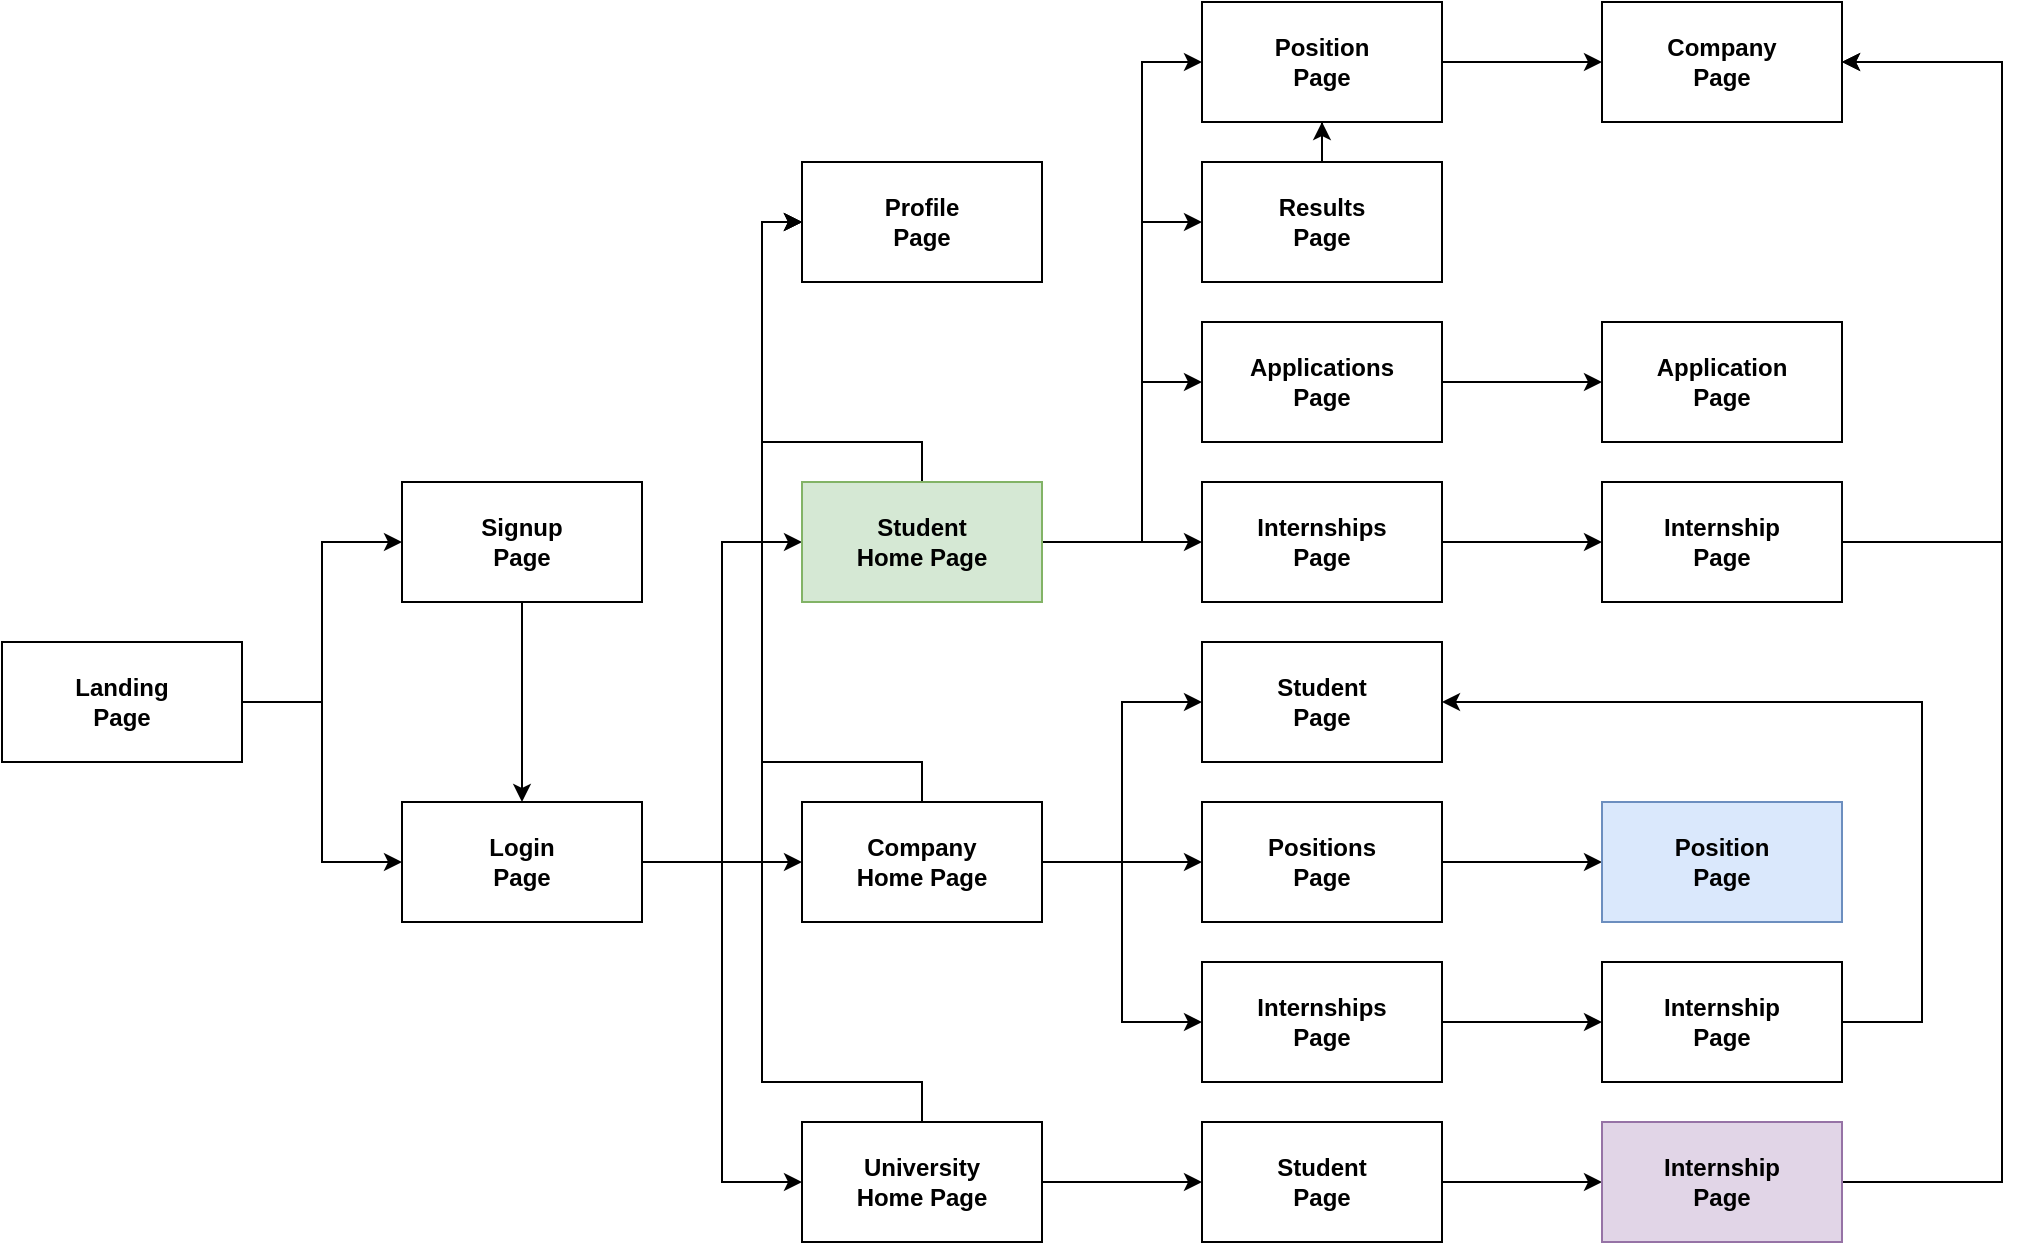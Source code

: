 <mxfile version="26.0.4">
  <diagram name="Page-1" id="erTHF0tpMaPscay7p9Wl">
    <mxGraphModel grid="1" page="1" gridSize="10" guides="1" tooltips="1" connect="1" arrows="1" fold="1" pageScale="1" pageWidth="1169" pageHeight="827" math="0" shadow="0">
      <root>
        <mxCell id="0" />
        <mxCell id="1" parent="0" />
        <mxCell id="keMaimnpVPo-r0mqtThs-4" style="edgeStyle=orthogonalEdgeStyle;rounded=0;orthogonalLoop=1;jettySize=auto;html=1;entryX=0;entryY=0.5;entryDx=0;entryDy=0;" edge="1" parent="1" source="keMaimnpVPo-r0mqtThs-1" target="keMaimnpVPo-r0mqtThs-2">
          <mxGeometry relative="1" as="geometry" />
        </mxCell>
        <mxCell id="keMaimnpVPo-r0mqtThs-5" style="edgeStyle=orthogonalEdgeStyle;rounded=0;orthogonalLoop=1;jettySize=auto;html=1;entryX=0;entryY=0.5;entryDx=0;entryDy=0;" edge="1" parent="1" source="keMaimnpVPo-r0mqtThs-1" target="keMaimnpVPo-r0mqtThs-3">
          <mxGeometry relative="1" as="geometry" />
        </mxCell>
        <mxCell id="keMaimnpVPo-r0mqtThs-1" value="Landing&lt;div&gt;Page&lt;/div&gt;" style="rounded=0;whiteSpace=wrap;html=1;fontStyle=1" vertex="1" parent="1">
          <mxGeometry x="40" y="-2120" width="120" height="60" as="geometry" />
        </mxCell>
        <mxCell id="keMaimnpVPo-r0mqtThs-6" style="edgeStyle=orthogonalEdgeStyle;rounded=0;orthogonalLoop=1;jettySize=auto;html=1;entryX=0.5;entryY=0;entryDx=0;entryDy=0;" edge="1" parent="1" source="keMaimnpVPo-r0mqtThs-2" target="keMaimnpVPo-r0mqtThs-3">
          <mxGeometry relative="1" as="geometry" />
        </mxCell>
        <mxCell id="keMaimnpVPo-r0mqtThs-2" value="Signup&lt;div&gt;&lt;div&gt;Page&lt;/div&gt;&lt;/div&gt;" style="rounded=0;whiteSpace=wrap;html=1;fontStyle=1" vertex="1" parent="1">
          <mxGeometry x="240" y="-2200" width="120" height="60" as="geometry" />
        </mxCell>
        <mxCell id="keMaimnpVPo-r0mqtThs-10" style="edgeStyle=orthogonalEdgeStyle;rounded=0;orthogonalLoop=1;jettySize=auto;html=1;exitX=1;exitY=0.5;exitDx=0;exitDy=0;entryX=0;entryY=0.5;entryDx=0;entryDy=0;" edge="1" parent="1" source="keMaimnpVPo-r0mqtThs-3" target="keMaimnpVPo-r0mqtThs-7">
          <mxGeometry relative="1" as="geometry">
            <Array as="points">
              <mxPoint x="400" y="-2010" />
              <mxPoint x="400" y="-2170" />
            </Array>
          </mxGeometry>
        </mxCell>
        <mxCell id="keMaimnpVPo-r0mqtThs-11" style="edgeStyle=orthogonalEdgeStyle;rounded=0;orthogonalLoop=1;jettySize=auto;html=1;exitX=1;exitY=0.5;exitDx=0;exitDy=0;entryX=0;entryY=0.5;entryDx=0;entryDy=0;" edge="1" parent="1" source="keMaimnpVPo-r0mqtThs-3" target="keMaimnpVPo-r0mqtThs-8">
          <mxGeometry relative="1" as="geometry" />
        </mxCell>
        <mxCell id="keMaimnpVPo-r0mqtThs-12" style="edgeStyle=orthogonalEdgeStyle;rounded=0;orthogonalLoop=1;jettySize=auto;html=1;exitX=1;exitY=0.5;exitDx=0;exitDy=0;entryX=0;entryY=0.5;entryDx=0;entryDy=0;" edge="1" parent="1" source="keMaimnpVPo-r0mqtThs-3" target="keMaimnpVPo-r0mqtThs-9">
          <mxGeometry relative="1" as="geometry" />
        </mxCell>
        <mxCell id="keMaimnpVPo-r0mqtThs-3" value="Login&lt;div&gt;Page&lt;/div&gt;" style="rounded=0;whiteSpace=wrap;html=1;fontStyle=1" vertex="1" parent="1">
          <mxGeometry x="240" y="-2040" width="120" height="60" as="geometry" />
        </mxCell>
        <mxCell id="keMaimnpVPo-r0mqtThs-19" style="edgeStyle=orthogonalEdgeStyle;rounded=0;orthogonalLoop=1;jettySize=auto;html=1;exitX=1;exitY=0.5;exitDx=0;exitDy=0;entryX=0;entryY=0.5;entryDx=0;entryDy=0;" edge="1" parent="1" source="keMaimnpVPo-r0mqtThs-7" target="keMaimnpVPo-r0mqtThs-15">
          <mxGeometry relative="1" as="geometry">
            <Array as="points">
              <mxPoint x="610" y="-2170" />
              <mxPoint x="610" y="-2250" />
            </Array>
          </mxGeometry>
        </mxCell>
        <mxCell id="keMaimnpVPo-r0mqtThs-20" style="edgeStyle=orthogonalEdgeStyle;rounded=0;orthogonalLoop=1;jettySize=auto;html=1;exitX=1;exitY=0.5;exitDx=0;exitDy=0;entryX=0;entryY=0.5;entryDx=0;entryDy=0;" edge="1" parent="1" source="keMaimnpVPo-r0mqtThs-7" target="keMaimnpVPo-r0mqtThs-17">
          <mxGeometry relative="1" as="geometry" />
        </mxCell>
        <mxCell id="keMaimnpVPo-r0mqtThs-26" style="edgeStyle=orthogonalEdgeStyle;rounded=0;orthogonalLoop=1;jettySize=auto;html=1;entryX=0;entryY=0.5;entryDx=0;entryDy=0;" edge="1" parent="1" source="keMaimnpVPo-r0mqtThs-7" target="keMaimnpVPo-r0mqtThs-25">
          <mxGeometry relative="1" as="geometry">
            <Array as="points">
              <mxPoint x="610" y="-2170" />
              <mxPoint x="610" y="-2330" />
            </Array>
          </mxGeometry>
        </mxCell>
        <mxCell id="keMaimnpVPo-r0mqtThs-28" style="edgeStyle=orthogonalEdgeStyle;rounded=0;orthogonalLoop=1;jettySize=auto;html=1;entryX=0;entryY=0.5;entryDx=0;entryDy=0;exitX=1;exitY=0.5;exitDx=0;exitDy=0;" edge="1" parent="1" source="keMaimnpVPo-r0mqtThs-7" target="keMaimnpVPo-r0mqtThs-27">
          <mxGeometry relative="1" as="geometry">
            <Array as="points">
              <mxPoint x="610" y="-2170" />
              <mxPoint x="610" y="-2410" />
            </Array>
          </mxGeometry>
        </mxCell>
        <mxCell id="keMaimnpVPo-r0mqtThs-48" style="edgeStyle=orthogonalEdgeStyle;rounded=0;orthogonalLoop=1;jettySize=auto;html=1;exitX=0.5;exitY=0;exitDx=0;exitDy=0;entryX=0;entryY=0.5;entryDx=0;entryDy=0;" edge="1" parent="1" source="keMaimnpVPo-r0mqtThs-7" target="keMaimnpVPo-r0mqtThs-31">
          <mxGeometry relative="1" as="geometry">
            <mxPoint x="440" y="-2410" as="targetPoint" />
            <Array as="points">
              <mxPoint x="500" y="-2220" />
              <mxPoint x="420" y="-2220" />
              <mxPoint x="420" y="-2330" />
            </Array>
          </mxGeometry>
        </mxCell>
        <mxCell id="keMaimnpVPo-r0mqtThs-7" value="Student&lt;br&gt;&lt;div&gt;Home Page&lt;/div&gt;" style="rounded=0;whiteSpace=wrap;html=1;fontStyle=1;fillColor=#d5e8d4;strokeColor=#82b366;" vertex="1" parent="1">
          <mxGeometry x="440" y="-2200" width="120" height="60" as="geometry" />
        </mxCell>
        <mxCell id="keMaimnpVPo-r0mqtThs-21" style="edgeStyle=orthogonalEdgeStyle;rounded=0;orthogonalLoop=1;jettySize=auto;html=1;exitX=1;exitY=0.5;exitDx=0;exitDy=0;entryX=0;entryY=0.5;entryDx=0;entryDy=0;" edge="1" parent="1" source="keMaimnpVPo-r0mqtThs-8" target="keMaimnpVPo-r0mqtThs-46">
          <mxGeometry relative="1" as="geometry">
            <mxPoint x="640" y="-2090" as="targetPoint" />
          </mxGeometry>
        </mxCell>
        <mxCell id="keMaimnpVPo-r0mqtThs-22" style="edgeStyle=orthogonalEdgeStyle;rounded=0;orthogonalLoop=1;jettySize=auto;html=1;exitX=1;exitY=0.5;exitDx=0;exitDy=0;entryX=0;entryY=0.5;entryDx=0;entryDy=0;" edge="1" parent="1" source="keMaimnpVPo-r0mqtThs-8" target="keMaimnpVPo-r0mqtThs-18">
          <mxGeometry relative="1" as="geometry" />
        </mxCell>
        <mxCell id="keMaimnpVPo-r0mqtThs-41" style="edgeStyle=orthogonalEdgeStyle;rounded=0;orthogonalLoop=1;jettySize=auto;html=1;entryX=0;entryY=0.5;entryDx=0;entryDy=0;" edge="1" parent="1" source="keMaimnpVPo-r0mqtThs-8" target="keMaimnpVPo-r0mqtThs-44">
          <mxGeometry relative="1" as="geometry">
            <mxPoint x="640" y="-1930" as="targetPoint" />
          </mxGeometry>
        </mxCell>
        <mxCell id="keMaimnpVPo-r0mqtThs-49" style="edgeStyle=orthogonalEdgeStyle;rounded=0;orthogonalLoop=1;jettySize=auto;html=1;entryX=0;entryY=0.5;entryDx=0;entryDy=0;exitX=0.5;exitY=0;exitDx=0;exitDy=0;" edge="1" parent="1" source="keMaimnpVPo-r0mqtThs-8" target="keMaimnpVPo-r0mqtThs-31">
          <mxGeometry relative="1" as="geometry">
            <Array as="points">
              <mxPoint x="500" y="-2060" />
              <mxPoint x="420" y="-2060" />
              <mxPoint x="420" y="-2330" />
            </Array>
          </mxGeometry>
        </mxCell>
        <mxCell id="keMaimnpVPo-r0mqtThs-8" value="Company&lt;br&gt;&lt;div&gt;Home Page&lt;/div&gt;" style="rounded=0;whiteSpace=wrap;html=1;fontStyle=1" vertex="1" parent="1">
          <mxGeometry x="440" y="-2040" width="120" height="60" as="geometry" />
        </mxCell>
        <mxCell id="keMaimnpVPo-r0mqtThs-23" style="edgeStyle=orthogonalEdgeStyle;rounded=0;orthogonalLoop=1;jettySize=auto;html=1;exitX=1;exitY=0.5;exitDx=0;exitDy=0;" edge="1" parent="1" source="keMaimnpVPo-r0mqtThs-9" target="keMaimnpVPo-r0mqtThs-13">
          <mxGeometry relative="1" as="geometry" />
        </mxCell>
        <mxCell id="keMaimnpVPo-r0mqtThs-50" style="edgeStyle=orthogonalEdgeStyle;rounded=0;orthogonalLoop=1;jettySize=auto;html=1;entryX=0;entryY=0.5;entryDx=0;entryDy=0;exitX=0.5;exitY=0;exitDx=0;exitDy=0;" edge="1" parent="1" source="keMaimnpVPo-r0mqtThs-9" target="keMaimnpVPo-r0mqtThs-31">
          <mxGeometry relative="1" as="geometry">
            <Array as="points">
              <mxPoint x="500" y="-1900" />
              <mxPoint x="420" y="-1900" />
              <mxPoint x="420" y="-2330" />
            </Array>
          </mxGeometry>
        </mxCell>
        <mxCell id="keMaimnpVPo-r0mqtThs-9" value="University&lt;br&gt;&lt;div&gt;Home Page&lt;/div&gt;" style="rounded=0;whiteSpace=wrap;html=1;fontStyle=1" vertex="1" parent="1">
          <mxGeometry x="440" y="-1880" width="120" height="60" as="geometry" />
        </mxCell>
        <mxCell id="keMaimnpVPo-r0mqtThs-24" style="edgeStyle=orthogonalEdgeStyle;rounded=0;orthogonalLoop=1;jettySize=auto;html=1;exitX=1;exitY=0.5;exitDx=0;exitDy=0;" edge="1" parent="1" source="keMaimnpVPo-r0mqtThs-13" target="keMaimnpVPo-r0mqtThs-14">
          <mxGeometry relative="1" as="geometry" />
        </mxCell>
        <mxCell id="keMaimnpVPo-r0mqtThs-13" value="Student&lt;div&gt;Page&lt;/div&gt;" style="rounded=0;whiteSpace=wrap;html=1;fontStyle=1" vertex="1" parent="1">
          <mxGeometry x="640" y="-1880" width="120" height="60" as="geometry" />
        </mxCell>
        <mxCell id="keMaimnpVPo-r0mqtThs-54" style="edgeStyle=orthogonalEdgeStyle;rounded=0;orthogonalLoop=1;jettySize=auto;html=1;entryX=1;entryY=0.5;entryDx=0;entryDy=0;" edge="1" parent="1" source="keMaimnpVPo-r0mqtThs-14" target="keMaimnpVPo-r0mqtThs-51">
          <mxGeometry relative="1" as="geometry">
            <mxPoint x="990" y="-2410" as="targetPoint" />
            <Array as="points">
              <mxPoint x="1040" y="-1850" />
              <mxPoint x="1040" y="-2410" />
            </Array>
          </mxGeometry>
        </mxCell>
        <mxCell id="keMaimnpVPo-r0mqtThs-14" value="Internship&lt;div&gt;Page&lt;/div&gt;" style="rounded=0;whiteSpace=wrap;html=1;fontStyle=1;fillColor=#e1d5e7;strokeColor=#9673a6;" vertex="1" parent="1">
          <mxGeometry x="840" y="-1880" width="120" height="60" as="geometry" />
        </mxCell>
        <mxCell id="keMaimnpVPo-r0mqtThs-33" style="edgeStyle=orthogonalEdgeStyle;rounded=0;orthogonalLoop=1;jettySize=auto;html=1;exitX=1;exitY=0.5;exitDx=0;exitDy=0;entryX=0;entryY=0.5;entryDx=0;entryDy=0;" edge="1" parent="1" source="keMaimnpVPo-r0mqtThs-15" target="keMaimnpVPo-r0mqtThs-32">
          <mxGeometry relative="1" as="geometry" />
        </mxCell>
        <mxCell id="keMaimnpVPo-r0mqtThs-15" value="Applications&lt;div&gt;Page&lt;/div&gt;" style="rounded=0;whiteSpace=wrap;html=1;fontStyle=1;" vertex="1" parent="1">
          <mxGeometry x="640" y="-2280" width="120" height="60" as="geometry" />
        </mxCell>
        <mxCell id="keMaimnpVPo-r0mqtThs-37" style="edgeStyle=orthogonalEdgeStyle;rounded=0;orthogonalLoop=1;jettySize=auto;html=1;entryX=0;entryY=0.5;entryDx=0;entryDy=0;" edge="1" parent="1">
          <mxGeometry relative="1" as="geometry">
            <mxPoint x="960" y="-1870" as="sourcePoint" />
          </mxGeometry>
        </mxCell>
        <mxCell id="keMaimnpVPo-r0mqtThs-35" style="edgeStyle=orthogonalEdgeStyle;rounded=0;orthogonalLoop=1;jettySize=auto;html=1;entryX=0;entryY=0.5;entryDx=0;entryDy=0;" edge="1" parent="1" source="keMaimnpVPo-r0mqtThs-17" target="keMaimnpVPo-r0mqtThs-34">
          <mxGeometry relative="1" as="geometry" />
        </mxCell>
        <mxCell id="keMaimnpVPo-r0mqtThs-17" value="Internships&lt;div&gt;Page&lt;/div&gt;" style="rounded=0;whiteSpace=wrap;html=1;fontStyle=1;" vertex="1" parent="1">
          <mxGeometry x="640" y="-2200" width="120" height="60" as="geometry" />
        </mxCell>
        <mxCell id="keMaimnpVPo-r0mqtThs-39" style="edgeStyle=orthogonalEdgeStyle;rounded=0;orthogonalLoop=1;jettySize=auto;html=1;entryX=0;entryY=0.5;entryDx=0;entryDy=0;" edge="1" parent="1" source="keMaimnpVPo-r0mqtThs-18" target="keMaimnpVPo-r0mqtThs-38">
          <mxGeometry relative="1" as="geometry" />
        </mxCell>
        <mxCell id="keMaimnpVPo-r0mqtThs-18" value="Internships&lt;div&gt;Page&lt;/div&gt;" style="rounded=0;whiteSpace=wrap;html=1;fontStyle=1;" vertex="1" parent="1">
          <mxGeometry x="640" y="-1960" width="120" height="60" as="geometry" />
        </mxCell>
        <mxCell id="keMaimnpVPo-r0mqtThs-29" style="edgeStyle=orthogonalEdgeStyle;rounded=0;orthogonalLoop=1;jettySize=auto;html=1;entryX=0.5;entryY=1;entryDx=0;entryDy=0;" edge="1" parent="1" source="keMaimnpVPo-r0mqtThs-25" target="keMaimnpVPo-r0mqtThs-27">
          <mxGeometry relative="1" as="geometry" />
        </mxCell>
        <mxCell id="keMaimnpVPo-r0mqtThs-25" value="Results&lt;div&gt;Page&lt;/div&gt;" style="rounded=0;whiteSpace=wrap;html=1;fontStyle=1;" vertex="1" parent="1">
          <mxGeometry x="640" y="-2360" width="120" height="60" as="geometry" />
        </mxCell>
        <mxCell id="keMaimnpVPo-r0mqtThs-52" style="edgeStyle=orthogonalEdgeStyle;rounded=0;orthogonalLoop=1;jettySize=auto;html=1;entryX=0;entryY=0.5;entryDx=0;entryDy=0;" edge="1" parent="1" source="keMaimnpVPo-r0mqtThs-27" target="keMaimnpVPo-r0mqtThs-51">
          <mxGeometry relative="1" as="geometry" />
        </mxCell>
        <mxCell id="keMaimnpVPo-r0mqtThs-27" value="Position&lt;div&gt;Page&lt;/div&gt;" style="rounded=0;whiteSpace=wrap;html=1;fontStyle=1;" vertex="1" parent="1">
          <mxGeometry x="640" y="-2440" width="120" height="60" as="geometry" />
        </mxCell>
        <mxCell id="keMaimnpVPo-r0mqtThs-31" value="Profile&lt;div&gt;Page&lt;/div&gt;" style="rounded=0;whiteSpace=wrap;html=1;fontStyle=1;" vertex="1" parent="1">
          <mxGeometry x="440" y="-2360" width="120" height="60" as="geometry" />
        </mxCell>
        <mxCell id="keMaimnpVPo-r0mqtThs-32" value="Application&lt;div&gt;Page&lt;/div&gt;" style="rounded=0;whiteSpace=wrap;html=1;fontStyle=1;" vertex="1" parent="1">
          <mxGeometry x="840" y="-2280" width="120" height="60" as="geometry" />
        </mxCell>
        <mxCell id="keMaimnpVPo-r0mqtThs-56" style="edgeStyle=orthogonalEdgeStyle;rounded=0;orthogonalLoop=1;jettySize=auto;html=1;" edge="1" parent="1" source="keMaimnpVPo-r0mqtThs-34">
          <mxGeometry relative="1" as="geometry">
            <mxPoint x="960" y="-2410" as="targetPoint" />
            <Array as="points">
              <mxPoint x="1040" y="-2170" />
              <mxPoint x="1040" y="-2410" />
            </Array>
          </mxGeometry>
        </mxCell>
        <mxCell id="keMaimnpVPo-r0mqtThs-34" value="Internship&lt;div&gt;Page&lt;/div&gt;" style="rounded=0;whiteSpace=wrap;html=1;fontStyle=1;" vertex="1" parent="1">
          <mxGeometry x="840" y="-2200" width="120" height="60" as="geometry" />
        </mxCell>
        <mxCell id="keMaimnpVPo-r0mqtThs-55" style="edgeStyle=orthogonalEdgeStyle;rounded=0;orthogonalLoop=1;jettySize=auto;html=1;entryX=1;entryY=0.5;entryDx=0;entryDy=0;" edge="1" parent="1" source="keMaimnpVPo-r0mqtThs-38" target="keMaimnpVPo-r0mqtThs-46">
          <mxGeometry relative="1" as="geometry">
            <Array as="points">
              <mxPoint x="1000" y="-1930" />
              <mxPoint x="1000" y="-2090" />
            </Array>
          </mxGeometry>
        </mxCell>
        <mxCell id="keMaimnpVPo-r0mqtThs-38" value="Internship&lt;div&gt;Page&lt;/div&gt;" style="rounded=0;whiteSpace=wrap;html=1;fontStyle=1;" vertex="1" parent="1">
          <mxGeometry x="840" y="-1960" width="120" height="60" as="geometry" />
        </mxCell>
        <mxCell id="keMaimnpVPo-r0mqtThs-47" style="edgeStyle=orthogonalEdgeStyle;rounded=0;orthogonalLoop=1;jettySize=auto;html=1;exitX=1;exitY=0.5;exitDx=0;exitDy=0;entryX=0;entryY=0.5;entryDx=0;entryDy=0;" edge="1" parent="1" source="keMaimnpVPo-r0mqtThs-44" target="keMaimnpVPo-r0mqtThs-45">
          <mxGeometry relative="1" as="geometry" />
        </mxCell>
        <mxCell id="keMaimnpVPo-r0mqtThs-44" value="Positions&lt;br&gt;&lt;div&gt;Page&lt;/div&gt;" style="rounded=0;whiteSpace=wrap;html=1;fontStyle=1;" vertex="1" parent="1">
          <mxGeometry x="640" y="-2040" width="120" height="60" as="geometry" />
        </mxCell>
        <mxCell id="keMaimnpVPo-r0mqtThs-45" value="Position&lt;br&gt;&lt;div&gt;Page&lt;/div&gt;" style="rounded=0;whiteSpace=wrap;html=1;fontStyle=1;fillColor=#dae8fc;strokeColor=#6c8ebf;" vertex="1" parent="1">
          <mxGeometry x="840" y="-2040" width="120" height="60" as="geometry" />
        </mxCell>
        <mxCell id="keMaimnpVPo-r0mqtThs-46" value="Student&lt;div&gt;Page&lt;/div&gt;" style="rounded=0;whiteSpace=wrap;html=1;fontStyle=1;" vertex="1" parent="1">
          <mxGeometry x="640" y="-2120" width="120" height="60" as="geometry" />
        </mxCell>
        <mxCell id="keMaimnpVPo-r0mqtThs-51" value="Company&lt;div&gt;Page&lt;/div&gt;" style="rounded=0;whiteSpace=wrap;html=1;fontStyle=1;" vertex="1" parent="1">
          <mxGeometry x="840" y="-2440" width="120" height="60" as="geometry" />
        </mxCell>
      </root>
    </mxGraphModel>
  </diagram>
</mxfile>
